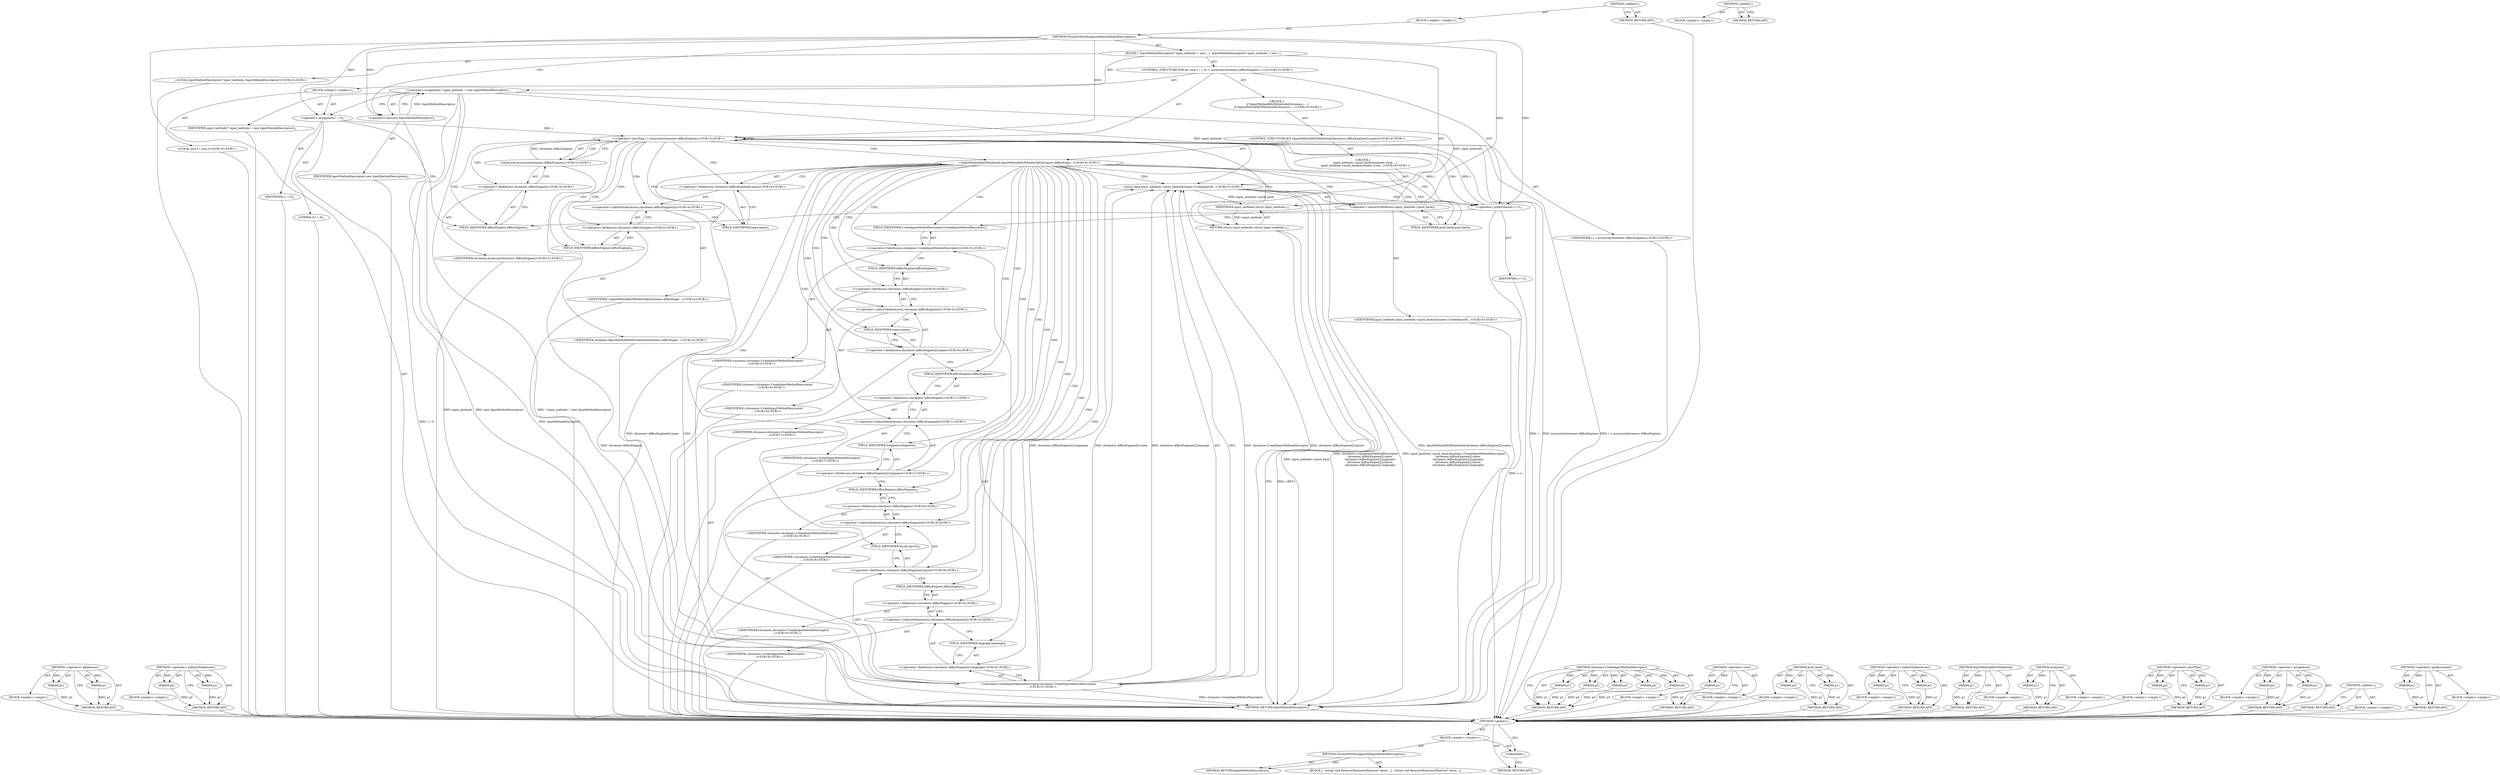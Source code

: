 digraph "&lt;global&gt;" {
vulnerable_121 [label=<(METHOD,&lt;operator&gt;.fieldAccess)>];
vulnerable_122 [label=<(PARAM,p1)>];
vulnerable_123 [label=<(PARAM,p2)>];
vulnerable_124 [label=<(BLOCK,&lt;empty&gt;,&lt;empty&gt;)>];
vulnerable_125 [label=<(METHOD_RETURN,ANY)>];
vulnerable_144 [label=<(METHOD,&lt;operator&gt;.indirectFieldAccess)>];
vulnerable_145 [label=<(PARAM,p1)>];
vulnerable_146 [label=<(PARAM,p2)>];
vulnerable_147 [label=<(BLOCK,&lt;empty&gt;,&lt;empty&gt;)>];
vulnerable_148 [label=<(METHOD_RETURN,ANY)>];
vulnerable_6 [label=<(METHOD,&lt;global&gt;)<SUB>1</SUB>>];
vulnerable_7 [label=<(BLOCK,&lt;empty&gt;,&lt;empty&gt;)<SUB>1</SUB>>];
vulnerable_8 [label=<(METHOD,ChromeOSGetSupportedInputMethodDescriptors)<SUB>1</SUB>>];
vulnerable_9 [label=<(BLOCK,{
  InputMethodDescriptors* input_methods = new...,{
  InputMethodDescriptors* input_methods = new...)<SUB>1</SUB>>];
vulnerable_10 [label="<(LOCAL,InputMethodDescriptors* input_methods: InputMethodDescriptors*)<SUB>2</SUB>>"];
vulnerable_11 [label=<(&lt;operator&gt;.assignment,* input_methods = new InputMethodDescriptors)<SUB>2</SUB>>];
vulnerable_12 [label=<(IDENTIFIER,input_methods,* input_methods = new InputMethodDescriptors)<SUB>2</SUB>>];
vulnerable_13 [label=<(&lt;operator&gt;.new,new InputMethodDescriptors)<SUB>2</SUB>>];
vulnerable_14 [label=<(IDENTIFIER,InputMethodDescriptors,new InputMethodDescriptors)<SUB>2</SUB>>];
vulnerable_15 [label="<(CONTROL_STRUCTURE,FOR,for (size_t i = 0;i &lt; arraysize(chromeos::kIBusEngines);++i))<SUB>3</SUB>>"];
vulnerable_16 [label=<(BLOCK,&lt;empty&gt;,&lt;empty&gt;)<SUB>3</SUB>>];
vulnerable_17 [label="<(LOCAL,size_t i: size_t)<SUB>3</SUB>>"];
vulnerable_18 [label=<(&lt;operator&gt;.assignment,i = 0)<SUB>3</SUB>>];
vulnerable_19 [label=<(IDENTIFIER,i,i = 0)<SUB>3</SUB>>];
vulnerable_20 [label=<(LITERAL,0,i = 0)<SUB>3</SUB>>];
vulnerable_21 [label="<(&lt;operator&gt;.lessThan,i &lt; arraysize(chromeos::kIBusEngines))<SUB>3</SUB>>"];
vulnerable_22 [label="<(IDENTIFIER,i,i &lt; arraysize(chromeos::kIBusEngines))<SUB>3</SUB>>"];
vulnerable_23 [label="<(arraysize,arraysize(chromeos::kIBusEngines))<SUB>3</SUB>>"];
vulnerable_24 [label="<(&lt;operator&gt;.fieldAccess,chromeos::kIBusEngines)<SUB>3</SUB>>"];
vulnerable_25 [label="<(IDENTIFIER,chromeos,arraysize(chromeos::kIBusEngines))<SUB>3</SUB>>"];
vulnerable_26 [label=<(FIELD_IDENTIFIER,kIBusEngines,kIBusEngines)<SUB>3</SUB>>];
vulnerable_27 [label=<(&lt;operator&gt;.preIncrement,++i)<SUB>3</SUB>>];
vulnerable_28 [label=<(IDENTIFIER,i,++i)<SUB>3</SUB>>];
vulnerable_29 [label="<(BLOCK,{
    if (InputMethodIdIsWhitelisted(chromeos::...,{
    if (InputMethodIdIsWhitelisted(chromeos::...)<SUB>3</SUB>>"];
vulnerable_30 [label="<(CONTROL_STRUCTURE,IF,if (InputMethodIdIsWhitelisted(chromeos::kIBusEngines[i].name)))<SUB>4</SUB>>"];
vulnerable_31 [label="<(InputMethodIdIsWhitelisted,InputMethodIdIsWhitelisted(chromeos::kIBusEngin...)<SUB>4</SUB>>"];
vulnerable_32 [label="<(&lt;operator&gt;.fieldAccess,chromeos::kIBusEngines[i].name)<SUB>4</SUB>>"];
vulnerable_33 [label="<(&lt;operator&gt;.indirectIndexAccess,chromeos::kIBusEngines[i])<SUB>4</SUB>>"];
vulnerable_34 [label="<(&lt;operator&gt;.fieldAccess,chromeos::kIBusEngines)<SUB>4</SUB>>"];
vulnerable_35 [label="<(IDENTIFIER,chromeos,InputMethodIdIsWhitelisted(chromeos::kIBusEngin...)<SUB>4</SUB>>"];
vulnerable_36 [label=<(FIELD_IDENTIFIER,kIBusEngines,kIBusEngines)<SUB>4</SUB>>];
vulnerable_37 [label="<(IDENTIFIER,i,InputMethodIdIsWhitelisted(chromeos::kIBusEngin...)<SUB>4</SUB>>"];
vulnerable_38 [label=<(FIELD_IDENTIFIER,name,name)<SUB>4</SUB>>];
vulnerable_39 [label="<(BLOCK,{
      input_methods-&gt;push_back(chromeos::Crea...,{
      input_methods-&gt;push_back(chromeos::Crea...)<SUB>4</SUB>>"];
vulnerable_40 [label="<(push_back,input_methods-&gt;push_back(chromeos::CreateInputM...)<SUB>5</SUB>>"];
vulnerable_41 [label=<(&lt;operator&gt;.indirectFieldAccess,input_methods-&gt;push_back)<SUB>5</SUB>>];
vulnerable_42 [label="<(IDENTIFIER,input_methods,input_methods-&gt;push_back(chromeos::CreateInputM...)<SUB>5</SUB>>"];
vulnerable_43 [label=<(FIELD_IDENTIFIER,push_back,push_back)<SUB>5</SUB>>];
vulnerable_44 [label="<(chromeos.CreateInputMethodDescriptor,chromeos::CreateInputMethodDescriptor(
        ...)<SUB>5</SUB>>"];
vulnerable_45 [label="<(&lt;operator&gt;.fieldAccess,chromeos::CreateInputMethodDescriptor)<SUB>5</SUB>>"];
vulnerable_46 [label="<(IDENTIFIER,chromeos,chromeos::CreateInputMethodDescriptor(
        ...)<SUB>5</SUB>>"];
vulnerable_47 [label=<(FIELD_IDENTIFIER,CreateInputMethodDescriptor,CreateInputMethodDescriptor)<SUB>5</SUB>>];
vulnerable_48 [label="<(&lt;operator&gt;.fieldAccess,chromeos::kIBusEngines[i].name)<SUB>6</SUB>>"];
vulnerable_49 [label="<(&lt;operator&gt;.indirectIndexAccess,chromeos::kIBusEngines[i])<SUB>6</SUB>>"];
vulnerable_50 [label="<(&lt;operator&gt;.fieldAccess,chromeos::kIBusEngines)<SUB>6</SUB>>"];
vulnerable_51 [label="<(IDENTIFIER,chromeos,chromeos::CreateInputMethodDescriptor(
        ...)<SUB>6</SUB>>"];
vulnerable_52 [label=<(FIELD_IDENTIFIER,kIBusEngines,kIBusEngines)<SUB>6</SUB>>];
vulnerable_53 [label="<(IDENTIFIER,i,chromeos::CreateInputMethodDescriptor(
        ...)<SUB>6</SUB>>"];
vulnerable_54 [label=<(FIELD_IDENTIFIER,name,name)<SUB>6</SUB>>];
vulnerable_55 [label="<(&lt;operator&gt;.fieldAccess,chromeos::kIBusEngines[i].longname)<SUB>7</SUB>>"];
vulnerable_56 [label="<(&lt;operator&gt;.indirectIndexAccess,chromeos::kIBusEngines[i])<SUB>7</SUB>>"];
vulnerable_57 [label="<(&lt;operator&gt;.fieldAccess,chromeos::kIBusEngines)<SUB>7</SUB>>"];
vulnerable_58 [label="<(IDENTIFIER,chromeos,chromeos::CreateInputMethodDescriptor(
        ...)<SUB>7</SUB>>"];
vulnerable_59 [label=<(FIELD_IDENTIFIER,kIBusEngines,kIBusEngines)<SUB>7</SUB>>];
vulnerable_60 [label="<(IDENTIFIER,i,chromeos::CreateInputMethodDescriptor(
        ...)<SUB>7</SUB>>"];
vulnerable_61 [label=<(FIELD_IDENTIFIER,longname,longname)<SUB>7</SUB>>];
vulnerable_62 [label="<(&lt;operator&gt;.fieldAccess,chromeos::kIBusEngines[i].layout)<SUB>8</SUB>>"];
vulnerable_63 [label="<(&lt;operator&gt;.indirectIndexAccess,chromeos::kIBusEngines[i])<SUB>8</SUB>>"];
vulnerable_64 [label="<(&lt;operator&gt;.fieldAccess,chromeos::kIBusEngines)<SUB>8</SUB>>"];
vulnerable_65 [label="<(IDENTIFIER,chromeos,chromeos::CreateInputMethodDescriptor(
        ...)<SUB>8</SUB>>"];
vulnerable_66 [label=<(FIELD_IDENTIFIER,kIBusEngines,kIBusEngines)<SUB>8</SUB>>];
vulnerable_67 [label="<(IDENTIFIER,i,chromeos::CreateInputMethodDescriptor(
        ...)<SUB>8</SUB>>"];
vulnerable_68 [label=<(FIELD_IDENTIFIER,layout,layout)<SUB>8</SUB>>];
vulnerable_69 [label="<(&lt;operator&gt;.fieldAccess,chromeos::kIBusEngines[i].language)<SUB>9</SUB>>"];
vulnerable_70 [label="<(&lt;operator&gt;.indirectIndexAccess,chromeos::kIBusEngines[i])<SUB>9</SUB>>"];
vulnerable_71 [label="<(&lt;operator&gt;.fieldAccess,chromeos::kIBusEngines)<SUB>9</SUB>>"];
vulnerable_72 [label="<(IDENTIFIER,chromeos,chromeos::CreateInputMethodDescriptor(
        ...)<SUB>9</SUB>>"];
vulnerable_73 [label=<(FIELD_IDENTIFIER,kIBusEngines,kIBusEngines)<SUB>9</SUB>>];
vulnerable_74 [label="<(IDENTIFIER,i,chromeos::CreateInputMethodDescriptor(
        ...)<SUB>9</SUB>>"];
vulnerable_75 [label=<(FIELD_IDENTIFIER,language,language)<SUB>9</SUB>>];
vulnerable_76 [label=<(RETURN,return input_methods;,return input_methods;)<SUB>12</SUB>>];
vulnerable_77 [label=<(IDENTIFIER,input_methods,return input_methods;)<SUB>12</SUB>>];
vulnerable_78 [label=<(METHOD_RETURN,InputMethodDescriptors)<SUB>1</SUB>>];
vulnerable_80 [label=<(METHOD_RETURN,ANY)<SUB>1</SUB>>];
vulnerable_149 [label=<(METHOD,chromeos.CreateInputMethodDescriptor)>];
vulnerable_150 [label=<(PARAM,p1)>];
vulnerable_151 [label=<(PARAM,p2)>];
vulnerable_152 [label=<(PARAM,p3)>];
vulnerable_153 [label=<(PARAM,p4)>];
vulnerable_154 [label=<(PARAM,p5)>];
vulnerable_155 [label=<(BLOCK,&lt;empty&gt;,&lt;empty&gt;)>];
vulnerable_156 [label=<(METHOD_RETURN,ANY)>];
vulnerable_108 [label=<(METHOD,&lt;operator&gt;.new)>];
vulnerable_109 [label=<(PARAM,p1)>];
vulnerable_110 [label=<(BLOCK,&lt;empty&gt;,&lt;empty&gt;)>];
vulnerable_111 [label=<(METHOD_RETURN,ANY)>];
vulnerable_139 [label=<(METHOD,push_back)>];
vulnerable_140 [label=<(PARAM,p1)>];
vulnerable_141 [label=<(PARAM,p2)>];
vulnerable_142 [label=<(BLOCK,&lt;empty&gt;,&lt;empty&gt;)>];
vulnerable_143 [label=<(METHOD_RETURN,ANY)>];
vulnerable_134 [label=<(METHOD,&lt;operator&gt;.indirectIndexAccess)>];
vulnerable_135 [label=<(PARAM,p1)>];
vulnerable_136 [label=<(PARAM,p2)>];
vulnerable_137 [label=<(BLOCK,&lt;empty&gt;,&lt;empty&gt;)>];
vulnerable_138 [label=<(METHOD_RETURN,ANY)>];
vulnerable_130 [label=<(METHOD,InputMethodIdIsWhitelisted)>];
vulnerable_131 [label=<(PARAM,p1)>];
vulnerable_132 [label=<(BLOCK,&lt;empty&gt;,&lt;empty&gt;)>];
vulnerable_133 [label=<(METHOD_RETURN,ANY)>];
vulnerable_117 [label=<(METHOD,arraysize)>];
vulnerable_118 [label=<(PARAM,p1)>];
vulnerable_119 [label=<(BLOCK,&lt;empty&gt;,&lt;empty&gt;)>];
vulnerable_120 [label=<(METHOD_RETURN,ANY)>];
vulnerable_112 [label=<(METHOD,&lt;operator&gt;.lessThan)>];
vulnerable_113 [label=<(PARAM,p1)>];
vulnerable_114 [label=<(PARAM,p2)>];
vulnerable_115 [label=<(BLOCK,&lt;empty&gt;,&lt;empty&gt;)>];
vulnerable_116 [label=<(METHOD_RETURN,ANY)>];
vulnerable_103 [label=<(METHOD,&lt;operator&gt;.assignment)>];
vulnerable_104 [label=<(PARAM,p1)>];
vulnerable_105 [label=<(PARAM,p2)>];
vulnerable_106 [label=<(BLOCK,&lt;empty&gt;,&lt;empty&gt;)>];
vulnerable_107 [label=<(METHOD_RETURN,ANY)>];
vulnerable_97 [label=<(METHOD,&lt;global&gt;)<SUB>1</SUB>>];
vulnerable_98 [label=<(BLOCK,&lt;empty&gt;,&lt;empty&gt;)>];
vulnerable_99 [label=<(METHOD_RETURN,ANY)>];
vulnerable_126 [label=<(METHOD,&lt;operator&gt;.preIncrement)>];
vulnerable_127 [label=<(PARAM,p1)>];
vulnerable_128 [label=<(BLOCK,&lt;empty&gt;,&lt;empty&gt;)>];
vulnerable_129 [label=<(METHOD_RETURN,ANY)>];
fixed_6 [label=<(METHOD,&lt;global&gt;)<SUB>1</SUB>>];
fixed_7 [label=<(BLOCK,&lt;empty&gt;,&lt;empty&gt;)<SUB>1</SUB>>];
fixed_8 [label=<(METHOD,ChromeOSGetSupportedInputMethodDescriptors)<SUB>1</SUB>>];
fixed_9 [label=<(BLOCK,{
  virtual void RemoveObserver(Observer* obser...,{
  virtual void RemoveObserver(Observer* obser...)<SUB>1</SUB>>];
fixed_10 [label=<(METHOD_RETURN,InputMethodDescriptors)<SUB>1</SUB>>];
fixed_12 [label=<(UNKNOWN,,)>];
fixed_13 [label=<(METHOD_RETURN,ANY)<SUB>1</SUB>>];
fixed_22 [label=<(METHOD,&lt;global&gt;)<SUB>1</SUB>>];
fixed_23 [label=<(BLOCK,&lt;empty&gt;,&lt;empty&gt;)>];
fixed_24 [label=<(METHOD_RETURN,ANY)>];
vulnerable_121 -> vulnerable_122  [key=0, label="AST: "];
vulnerable_121 -> vulnerable_122  [key=1, label="DDG: "];
vulnerable_121 -> vulnerable_124  [key=0, label="AST: "];
vulnerable_121 -> vulnerable_123  [key=0, label="AST: "];
vulnerable_121 -> vulnerable_123  [key=1, label="DDG: "];
vulnerable_121 -> vulnerable_125  [key=0, label="AST: "];
vulnerable_121 -> vulnerable_125  [key=1, label="CFG: "];
vulnerable_122 -> vulnerable_125  [key=0, label="DDG: p1"];
vulnerable_123 -> vulnerable_125  [key=0, label="DDG: p2"];
vulnerable_124 -> fixed_6  [key=0];
vulnerable_125 -> fixed_6  [key=0];
vulnerable_144 -> vulnerable_145  [key=0, label="AST: "];
vulnerable_144 -> vulnerable_145  [key=1, label="DDG: "];
vulnerable_144 -> vulnerable_147  [key=0, label="AST: "];
vulnerable_144 -> vulnerable_146  [key=0, label="AST: "];
vulnerable_144 -> vulnerable_146  [key=1, label="DDG: "];
vulnerable_144 -> vulnerable_148  [key=0, label="AST: "];
vulnerable_144 -> vulnerable_148  [key=1, label="CFG: "];
vulnerable_145 -> vulnerable_148  [key=0, label="DDG: p1"];
vulnerable_146 -> vulnerable_148  [key=0, label="DDG: p2"];
vulnerable_147 -> fixed_6  [key=0];
vulnerable_148 -> fixed_6  [key=0];
vulnerable_6 -> vulnerable_7  [key=0, label="AST: "];
vulnerable_6 -> vulnerable_80  [key=0, label="AST: "];
vulnerable_6 -> vulnerable_80  [key=1, label="CFG: "];
vulnerable_7 -> vulnerable_8  [key=0, label="AST: "];
vulnerable_8 -> vulnerable_9  [key=0, label="AST: "];
vulnerable_8 -> vulnerable_78  [key=0, label="AST: "];
vulnerable_8 -> vulnerable_13  [key=0, label="CFG: "];
vulnerable_8 -> vulnerable_13  [key=1, label="DDG: "];
vulnerable_8 -> vulnerable_77  [key=0, label="DDG: "];
vulnerable_8 -> vulnerable_18  [key=0, label="DDG: "];
vulnerable_8 -> vulnerable_21  [key=0, label="DDG: "];
vulnerable_8 -> vulnerable_27  [key=0, label="DDG: "];
vulnerable_9 -> vulnerable_10  [key=0, label="AST: "];
vulnerable_9 -> vulnerable_11  [key=0, label="AST: "];
vulnerable_9 -> vulnerable_15  [key=0, label="AST: "];
vulnerable_9 -> vulnerable_76  [key=0, label="AST: "];
vulnerable_10 -> fixed_6  [key=0];
vulnerable_11 -> vulnerable_12  [key=0, label="AST: "];
vulnerable_11 -> vulnerable_13  [key=0, label="AST: "];
vulnerable_11 -> vulnerable_18  [key=0, label="CFG: "];
vulnerable_11 -> vulnerable_78  [key=0, label="DDG: input_methods"];
vulnerable_11 -> vulnerable_78  [key=1, label="DDG: new InputMethodDescriptors"];
vulnerable_11 -> vulnerable_78  [key=2, label="DDG: * input_methods = new InputMethodDescriptors"];
vulnerable_11 -> vulnerable_77  [key=0, label="DDG: input_methods"];
vulnerable_11 -> vulnerable_40  [key=0, label="DDG: input_methods"];
vulnerable_12 -> fixed_6  [key=0];
vulnerable_13 -> vulnerable_14  [key=0, label="AST: "];
vulnerable_13 -> vulnerable_11  [key=0, label="CFG: "];
vulnerable_13 -> vulnerable_11  [key=1, label="DDG: InputMethodDescriptors"];
vulnerable_13 -> vulnerable_78  [key=0, label="DDG: InputMethodDescriptors"];
vulnerable_14 -> fixed_6  [key=0];
vulnerable_15 -> vulnerable_16  [key=0, label="AST: "];
vulnerable_15 -> vulnerable_21  [key=0, label="AST: "];
vulnerable_15 -> vulnerable_27  [key=0, label="AST: "];
vulnerable_15 -> vulnerable_29  [key=0, label="AST: "];
vulnerable_16 -> vulnerable_17  [key=0, label="AST: "];
vulnerable_16 -> vulnerable_18  [key=0, label="AST: "];
vulnerable_17 -> fixed_6  [key=0];
vulnerable_18 -> vulnerable_19  [key=0, label="AST: "];
vulnerable_18 -> vulnerable_20  [key=0, label="AST: "];
vulnerable_18 -> vulnerable_26  [key=0, label="CFG: "];
vulnerable_18 -> vulnerable_78  [key=0, label="DDG: i = 0"];
vulnerable_18 -> vulnerable_21  [key=0, label="DDG: i"];
vulnerable_19 -> fixed_6  [key=0];
vulnerable_20 -> fixed_6  [key=0];
vulnerable_21 -> vulnerable_22  [key=0, label="AST: "];
vulnerable_21 -> vulnerable_23  [key=0, label="AST: "];
vulnerable_21 -> vulnerable_23  [key=1, label="CDG: "];
vulnerable_21 -> vulnerable_36  [key=0, label="CFG: "];
vulnerable_21 -> vulnerable_36  [key=1, label="CDG: "];
vulnerable_21 -> vulnerable_76  [key=0, label="CFG: "];
vulnerable_21 -> vulnerable_78  [key=0, label="DDG: i"];
vulnerable_21 -> vulnerable_78  [key=1, label="DDG: arraysize(chromeos::kIBusEngines)"];
vulnerable_21 -> vulnerable_78  [key=2, label="DDG: i &lt; arraysize(chromeos::kIBusEngines)"];
vulnerable_21 -> vulnerable_27  [key=0, label="DDG: i"];
vulnerable_21 -> vulnerable_27  [key=1, label="CDG: "];
vulnerable_21 -> vulnerable_34  [key=0, label="CDG: "];
vulnerable_21 -> vulnerable_21  [key=0, label="CDG: "];
vulnerable_21 -> vulnerable_32  [key=0, label="CDG: "];
vulnerable_21 -> vulnerable_26  [key=0, label="CDG: "];
vulnerable_21 -> vulnerable_38  [key=0, label="CDG: "];
vulnerable_21 -> vulnerable_24  [key=0, label="CDG: "];
vulnerable_21 -> vulnerable_33  [key=0, label="CDG: "];
vulnerable_21 -> vulnerable_31  [key=0, label="CDG: "];
vulnerable_22 -> fixed_6  [key=0];
vulnerable_23 -> vulnerable_24  [key=0, label="AST: "];
vulnerable_23 -> vulnerable_21  [key=0, label="CFG: "];
vulnerable_23 -> vulnerable_21  [key=1, label="DDG: chromeos::kIBusEngines"];
vulnerable_23 -> vulnerable_78  [key=0, label="DDG: chromeos::kIBusEngines"];
vulnerable_24 -> vulnerable_25  [key=0, label="AST: "];
vulnerable_24 -> vulnerable_26  [key=0, label="AST: "];
vulnerable_24 -> vulnerable_23  [key=0, label="CFG: "];
vulnerable_25 -> fixed_6  [key=0];
vulnerable_26 -> vulnerable_24  [key=0, label="CFG: "];
vulnerable_27 -> vulnerable_28  [key=0, label="AST: "];
vulnerable_27 -> vulnerable_26  [key=0, label="CFG: "];
vulnerable_27 -> vulnerable_78  [key=0, label="DDG: ++i"];
vulnerable_27 -> vulnerable_21  [key=0, label="DDG: i"];
vulnerable_28 -> fixed_6  [key=0];
vulnerable_29 -> vulnerable_30  [key=0, label="AST: "];
vulnerable_30 -> vulnerable_31  [key=0, label="AST: "];
vulnerable_30 -> vulnerable_39  [key=0, label="AST: "];
vulnerable_31 -> vulnerable_32  [key=0, label="AST: "];
vulnerable_31 -> vulnerable_43  [key=0, label="CFG: "];
vulnerable_31 -> vulnerable_43  [key=1, label="CDG: "];
vulnerable_31 -> vulnerable_27  [key=0, label="CFG: "];
vulnerable_31 -> vulnerable_78  [key=0, label="DDG: InputMethodIdIsWhitelisted(chromeos::kIBusEngines[i].name)"];
vulnerable_31 -> vulnerable_44  [key=0, label="DDG: chromeos::kIBusEngines[i].name"];
vulnerable_31 -> vulnerable_44  [key=1, label="CDG: "];
vulnerable_31 -> vulnerable_47  [key=0, label="CDG: "];
vulnerable_31 -> vulnerable_48  [key=0, label="CDG: "];
vulnerable_31 -> vulnerable_68  [key=0, label="CDG: "];
vulnerable_31 -> vulnerable_49  [key=0, label="CDG: "];
vulnerable_31 -> vulnerable_73  [key=0, label="CDG: "];
vulnerable_31 -> vulnerable_64  [key=0, label="CDG: "];
vulnerable_31 -> vulnerable_57  [key=0, label="CDG: "];
vulnerable_31 -> vulnerable_66  [key=0, label="CDG: "];
vulnerable_31 -> vulnerable_75  [key=0, label="CDG: "];
vulnerable_31 -> vulnerable_52  [key=0, label="CDG: "];
vulnerable_31 -> vulnerable_56  [key=0, label="CDG: "];
vulnerable_31 -> vulnerable_69  [key=0, label="CDG: "];
vulnerable_31 -> vulnerable_45  [key=0, label="CDG: "];
vulnerable_31 -> vulnerable_40  [key=0, label="CDG: "];
vulnerable_31 -> vulnerable_50  [key=0, label="CDG: "];
vulnerable_31 -> vulnerable_59  [key=0, label="CDG: "];
vulnerable_31 -> vulnerable_54  [key=0, label="CDG: "];
vulnerable_31 -> vulnerable_61  [key=0, label="CDG: "];
vulnerable_31 -> vulnerable_71  [key=0, label="CDG: "];
vulnerable_31 -> vulnerable_41  [key=0, label="CDG: "];
vulnerable_31 -> vulnerable_70  [key=0, label="CDG: "];
vulnerable_31 -> vulnerable_63  [key=0, label="CDG: "];
vulnerable_31 -> vulnerable_55  [key=0, label="CDG: "];
vulnerable_31 -> vulnerable_62  [key=0, label="CDG: "];
vulnerable_32 -> vulnerable_33  [key=0, label="AST: "];
vulnerable_32 -> vulnerable_38  [key=0, label="AST: "];
vulnerable_32 -> vulnerable_31  [key=0, label="CFG: "];
vulnerable_33 -> vulnerable_34  [key=0, label="AST: "];
vulnerable_33 -> vulnerable_37  [key=0, label="AST: "];
vulnerable_33 -> vulnerable_38  [key=0, label="CFG: "];
vulnerable_34 -> vulnerable_35  [key=0, label="AST: "];
vulnerable_34 -> vulnerable_36  [key=0, label="AST: "];
vulnerable_34 -> vulnerable_33  [key=0, label="CFG: "];
vulnerable_35 -> fixed_6  [key=0];
vulnerable_36 -> vulnerable_34  [key=0, label="CFG: "];
vulnerable_37 -> fixed_6  [key=0];
vulnerable_38 -> vulnerable_32  [key=0, label="CFG: "];
vulnerable_39 -> vulnerable_40  [key=0, label="AST: "];
vulnerable_40 -> vulnerable_41  [key=0, label="AST: "];
vulnerable_40 -> vulnerable_44  [key=0, label="AST: "];
vulnerable_40 -> vulnerable_27  [key=0, label="CFG: "];
vulnerable_40 -> vulnerable_78  [key=0, label="DDG: input_methods-&gt;push_back"];
vulnerable_40 -> vulnerable_78  [key=1, label="DDG: chromeos::CreateInputMethodDescriptor(
          chromeos::kIBusEngines[i].name,
          chromeos::kIBusEngines[i].longname,
          chromeos::kIBusEngines[i].layout,
          chromeos::kIBusEngines[i].language)"];
vulnerable_40 -> vulnerable_78  [key=2, label="DDG: input_methods-&gt;push_back(chromeos::CreateInputMethodDescriptor(
          chromeos::kIBusEngines[i].name,
          chromeos::kIBusEngines[i].longname,
          chromeos::kIBusEngines[i].layout,
          chromeos::kIBusEngines[i].language))"];
vulnerable_40 -> vulnerable_77  [key=0, label="DDG: input_methods-&gt;push_back"];
vulnerable_41 -> vulnerable_42  [key=0, label="AST: "];
vulnerable_41 -> vulnerable_43  [key=0, label="AST: "];
vulnerable_41 -> vulnerable_47  [key=0, label="CFG: "];
vulnerable_42 -> fixed_6  [key=0];
vulnerable_43 -> vulnerable_41  [key=0, label="CFG: "];
vulnerable_44 -> vulnerable_45  [key=0, label="AST: "];
vulnerable_44 -> vulnerable_48  [key=0, label="AST: "];
vulnerable_44 -> vulnerable_55  [key=0, label="AST: "];
vulnerable_44 -> vulnerable_62  [key=0, label="AST: "];
vulnerable_44 -> vulnerable_69  [key=0, label="AST: "];
vulnerable_44 -> vulnerable_40  [key=0, label="CFG: "];
vulnerable_44 -> vulnerable_40  [key=1, label="DDG: chromeos::CreateInputMethodDescriptor"];
vulnerable_44 -> vulnerable_40  [key=2, label="DDG: chromeos::kIBusEngines[i].layout"];
vulnerable_44 -> vulnerable_40  [key=3, label="DDG: chromeos::kIBusEngines[i].longname"];
vulnerable_44 -> vulnerable_40  [key=4, label="DDG: chromeos::kIBusEngines[i].name"];
vulnerable_44 -> vulnerable_40  [key=5, label="DDG: chromeos::kIBusEngines[i].language"];
vulnerable_44 -> vulnerable_78  [key=0, label="DDG: chromeos::CreateInputMethodDescriptor"];
vulnerable_45 -> vulnerable_46  [key=0, label="AST: "];
vulnerable_45 -> vulnerable_47  [key=0, label="AST: "];
vulnerable_45 -> vulnerable_52  [key=0, label="CFG: "];
vulnerable_46 -> fixed_6  [key=0];
vulnerable_47 -> vulnerable_45  [key=0, label="CFG: "];
vulnerable_48 -> vulnerable_49  [key=0, label="AST: "];
vulnerable_48 -> vulnerable_54  [key=0, label="AST: "];
vulnerable_48 -> vulnerable_59  [key=0, label="CFG: "];
vulnerable_49 -> vulnerable_50  [key=0, label="AST: "];
vulnerable_49 -> vulnerable_53  [key=0, label="AST: "];
vulnerable_49 -> vulnerable_54  [key=0, label="CFG: "];
vulnerable_50 -> vulnerable_51  [key=0, label="AST: "];
vulnerable_50 -> vulnerable_52  [key=0, label="AST: "];
vulnerable_50 -> vulnerable_49  [key=0, label="CFG: "];
vulnerable_51 -> fixed_6  [key=0];
vulnerable_52 -> vulnerable_50  [key=0, label="CFG: "];
vulnerable_53 -> fixed_6  [key=0];
vulnerable_54 -> vulnerable_48  [key=0, label="CFG: "];
vulnerable_55 -> vulnerable_56  [key=0, label="AST: "];
vulnerable_55 -> vulnerable_61  [key=0, label="AST: "];
vulnerable_55 -> vulnerable_66  [key=0, label="CFG: "];
vulnerable_56 -> vulnerable_57  [key=0, label="AST: "];
vulnerable_56 -> vulnerable_60  [key=0, label="AST: "];
vulnerable_56 -> vulnerable_61  [key=0, label="CFG: "];
vulnerable_57 -> vulnerable_58  [key=0, label="AST: "];
vulnerable_57 -> vulnerable_59  [key=0, label="AST: "];
vulnerable_57 -> vulnerable_56  [key=0, label="CFG: "];
vulnerable_58 -> fixed_6  [key=0];
vulnerable_59 -> vulnerable_57  [key=0, label="CFG: "];
vulnerable_60 -> fixed_6  [key=0];
vulnerable_61 -> vulnerable_55  [key=0, label="CFG: "];
vulnerable_62 -> vulnerable_63  [key=0, label="AST: "];
vulnerable_62 -> vulnerable_68  [key=0, label="AST: "];
vulnerable_62 -> vulnerable_73  [key=0, label="CFG: "];
vulnerable_63 -> vulnerable_64  [key=0, label="AST: "];
vulnerable_63 -> vulnerable_67  [key=0, label="AST: "];
vulnerable_63 -> vulnerable_68  [key=0, label="CFG: "];
vulnerable_64 -> vulnerable_65  [key=0, label="AST: "];
vulnerable_64 -> vulnerable_66  [key=0, label="AST: "];
vulnerable_64 -> vulnerable_63  [key=0, label="CFG: "];
vulnerable_65 -> fixed_6  [key=0];
vulnerable_66 -> vulnerable_64  [key=0, label="CFG: "];
vulnerable_67 -> fixed_6  [key=0];
vulnerable_68 -> vulnerable_62  [key=0, label="CFG: "];
vulnerable_69 -> vulnerable_70  [key=0, label="AST: "];
vulnerable_69 -> vulnerable_75  [key=0, label="AST: "];
vulnerable_69 -> vulnerable_44  [key=0, label="CFG: "];
vulnerable_70 -> vulnerable_71  [key=0, label="AST: "];
vulnerable_70 -> vulnerable_74  [key=0, label="AST: "];
vulnerable_70 -> vulnerable_75  [key=0, label="CFG: "];
vulnerable_71 -> vulnerable_72  [key=0, label="AST: "];
vulnerable_71 -> vulnerable_73  [key=0, label="AST: "];
vulnerable_71 -> vulnerable_70  [key=0, label="CFG: "];
vulnerable_72 -> fixed_6  [key=0];
vulnerable_73 -> vulnerable_71  [key=0, label="CFG: "];
vulnerable_74 -> fixed_6  [key=0];
vulnerable_75 -> vulnerable_69  [key=0, label="CFG: "];
vulnerable_76 -> vulnerable_77  [key=0, label="AST: "];
vulnerable_76 -> vulnerable_78  [key=0, label="CFG: "];
vulnerable_76 -> vulnerable_78  [key=1, label="DDG: &lt;RET&gt;"];
vulnerable_77 -> vulnerable_76  [key=0, label="DDG: input_methods"];
vulnerable_78 -> fixed_6  [key=0];
vulnerable_80 -> fixed_6  [key=0];
vulnerable_149 -> vulnerable_150  [key=0, label="AST: "];
vulnerable_149 -> vulnerable_150  [key=1, label="DDG: "];
vulnerable_149 -> vulnerable_155  [key=0, label="AST: "];
vulnerable_149 -> vulnerable_151  [key=0, label="AST: "];
vulnerable_149 -> vulnerable_151  [key=1, label="DDG: "];
vulnerable_149 -> vulnerable_156  [key=0, label="AST: "];
vulnerable_149 -> vulnerable_156  [key=1, label="CFG: "];
vulnerable_149 -> vulnerable_152  [key=0, label="AST: "];
vulnerable_149 -> vulnerable_152  [key=1, label="DDG: "];
vulnerable_149 -> vulnerable_153  [key=0, label="AST: "];
vulnerable_149 -> vulnerable_153  [key=1, label="DDG: "];
vulnerable_149 -> vulnerable_154  [key=0, label="AST: "];
vulnerable_149 -> vulnerable_154  [key=1, label="DDG: "];
vulnerable_150 -> vulnerable_156  [key=0, label="DDG: p1"];
vulnerable_151 -> vulnerable_156  [key=0, label="DDG: p2"];
vulnerable_152 -> vulnerable_156  [key=0, label="DDG: p3"];
vulnerable_153 -> vulnerable_156  [key=0, label="DDG: p4"];
vulnerable_154 -> vulnerable_156  [key=0, label="DDG: p5"];
vulnerable_155 -> fixed_6  [key=0];
vulnerable_156 -> fixed_6  [key=0];
vulnerable_108 -> vulnerable_109  [key=0, label="AST: "];
vulnerable_108 -> vulnerable_109  [key=1, label="DDG: "];
vulnerable_108 -> vulnerable_110  [key=0, label="AST: "];
vulnerable_108 -> vulnerable_111  [key=0, label="AST: "];
vulnerable_108 -> vulnerable_111  [key=1, label="CFG: "];
vulnerable_109 -> vulnerable_111  [key=0, label="DDG: p1"];
vulnerable_110 -> fixed_6  [key=0];
vulnerable_111 -> fixed_6  [key=0];
vulnerable_139 -> vulnerable_140  [key=0, label="AST: "];
vulnerable_139 -> vulnerable_140  [key=1, label="DDG: "];
vulnerable_139 -> vulnerable_142  [key=0, label="AST: "];
vulnerable_139 -> vulnerable_141  [key=0, label="AST: "];
vulnerable_139 -> vulnerable_141  [key=1, label="DDG: "];
vulnerable_139 -> vulnerable_143  [key=0, label="AST: "];
vulnerable_139 -> vulnerable_143  [key=1, label="CFG: "];
vulnerable_140 -> vulnerable_143  [key=0, label="DDG: p1"];
vulnerable_141 -> vulnerable_143  [key=0, label="DDG: p2"];
vulnerable_142 -> fixed_6  [key=0];
vulnerable_143 -> fixed_6  [key=0];
vulnerable_134 -> vulnerable_135  [key=0, label="AST: "];
vulnerable_134 -> vulnerable_135  [key=1, label="DDG: "];
vulnerable_134 -> vulnerable_137  [key=0, label="AST: "];
vulnerable_134 -> vulnerable_136  [key=0, label="AST: "];
vulnerable_134 -> vulnerable_136  [key=1, label="DDG: "];
vulnerable_134 -> vulnerable_138  [key=0, label="AST: "];
vulnerable_134 -> vulnerable_138  [key=1, label="CFG: "];
vulnerable_135 -> vulnerable_138  [key=0, label="DDG: p1"];
vulnerable_136 -> vulnerable_138  [key=0, label="DDG: p2"];
vulnerable_137 -> fixed_6  [key=0];
vulnerable_138 -> fixed_6  [key=0];
vulnerable_130 -> vulnerable_131  [key=0, label="AST: "];
vulnerable_130 -> vulnerable_131  [key=1, label="DDG: "];
vulnerable_130 -> vulnerable_132  [key=0, label="AST: "];
vulnerable_130 -> vulnerable_133  [key=0, label="AST: "];
vulnerable_130 -> vulnerable_133  [key=1, label="CFG: "];
vulnerable_131 -> vulnerable_133  [key=0, label="DDG: p1"];
vulnerable_132 -> fixed_6  [key=0];
vulnerable_133 -> fixed_6  [key=0];
vulnerable_117 -> vulnerable_118  [key=0, label="AST: "];
vulnerable_117 -> vulnerable_118  [key=1, label="DDG: "];
vulnerable_117 -> vulnerable_119  [key=0, label="AST: "];
vulnerable_117 -> vulnerable_120  [key=0, label="AST: "];
vulnerable_117 -> vulnerable_120  [key=1, label="CFG: "];
vulnerable_118 -> vulnerable_120  [key=0, label="DDG: p1"];
vulnerable_119 -> fixed_6  [key=0];
vulnerable_120 -> fixed_6  [key=0];
vulnerable_112 -> vulnerable_113  [key=0, label="AST: "];
vulnerable_112 -> vulnerable_113  [key=1, label="DDG: "];
vulnerable_112 -> vulnerable_115  [key=0, label="AST: "];
vulnerable_112 -> vulnerable_114  [key=0, label="AST: "];
vulnerable_112 -> vulnerable_114  [key=1, label="DDG: "];
vulnerable_112 -> vulnerable_116  [key=0, label="AST: "];
vulnerable_112 -> vulnerable_116  [key=1, label="CFG: "];
vulnerable_113 -> vulnerable_116  [key=0, label="DDG: p1"];
vulnerable_114 -> vulnerable_116  [key=0, label="DDG: p2"];
vulnerable_115 -> fixed_6  [key=0];
vulnerable_116 -> fixed_6  [key=0];
vulnerable_103 -> vulnerable_104  [key=0, label="AST: "];
vulnerable_103 -> vulnerable_104  [key=1, label="DDG: "];
vulnerable_103 -> vulnerable_106  [key=0, label="AST: "];
vulnerable_103 -> vulnerable_105  [key=0, label="AST: "];
vulnerable_103 -> vulnerable_105  [key=1, label="DDG: "];
vulnerable_103 -> vulnerable_107  [key=0, label="AST: "];
vulnerable_103 -> vulnerable_107  [key=1, label="CFG: "];
vulnerable_104 -> vulnerable_107  [key=0, label="DDG: p1"];
vulnerable_105 -> vulnerable_107  [key=0, label="DDG: p2"];
vulnerable_106 -> fixed_6  [key=0];
vulnerable_107 -> fixed_6  [key=0];
vulnerable_97 -> vulnerable_98  [key=0, label="AST: "];
vulnerable_97 -> vulnerable_99  [key=0, label="AST: "];
vulnerable_97 -> vulnerable_99  [key=1, label="CFG: "];
vulnerable_98 -> fixed_6  [key=0];
vulnerable_99 -> fixed_6  [key=0];
vulnerable_126 -> vulnerable_127  [key=0, label="AST: "];
vulnerable_126 -> vulnerable_127  [key=1, label="DDG: "];
vulnerable_126 -> vulnerable_128  [key=0, label="AST: "];
vulnerable_126 -> vulnerable_129  [key=0, label="AST: "];
vulnerable_126 -> vulnerable_129  [key=1, label="CFG: "];
vulnerable_127 -> vulnerable_129  [key=0, label="DDG: p1"];
vulnerable_128 -> fixed_6  [key=0];
vulnerable_129 -> fixed_6  [key=0];
fixed_6 -> fixed_7  [key=0, label="AST: "];
fixed_6 -> fixed_13  [key=0, label="AST: "];
fixed_6 -> fixed_12  [key=0, label="CFG: "];
fixed_7 -> fixed_8  [key=0, label="AST: "];
fixed_7 -> fixed_12  [key=0, label="AST: "];
fixed_8 -> fixed_9  [key=0, label="AST: "];
fixed_8 -> fixed_10  [key=0, label="AST: "];
fixed_8 -> fixed_10  [key=1, label="CFG: "];
fixed_12 -> fixed_13  [key=0, label="CFG: "];
fixed_22 -> fixed_23  [key=0, label="AST: "];
fixed_22 -> fixed_24  [key=0, label="AST: "];
fixed_22 -> fixed_24  [key=1, label="CFG: "];
}
